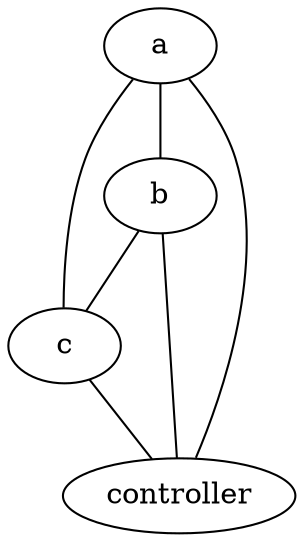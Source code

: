 graph test {
    // global settings for measurements
    counterexportfile="counters"
    flowexport=text
    flowsampling=1.0
    pktsampling=1.0
    exportcycle=60
    counterexport=True
    counterexportinterval=1
    longflowtmo=60
    flowinactivetmo=60

    a [ 
        type="OpenflowSwitch"
        controller="controller"
        autoack="False"
        ipdests="10.1.0.0/16"
        traffic="m1"
	// tracePkt="True"
        // udp vbr flows 
        m1="modulator start=5 generator=s1 profile=((3600,),(5,))"
        s1="simple ipsrc=10.1.1.0/24 ipdst=10.3.1.0/24 flowlets=1 dport=randomunifint(1024,65535) sport=randomunifint(1024,65535) ipproto=udp pkts=normal(600,10) bytes=normal(625000,100) continuous=True fps=1"
    ];

    b [ 
        type="OpenflowSwitch"
        controller="controller"
        autoack="False"
        ipdests="10.2.0.0/16" 
	// tracePkt="True"
    ];

    c [ 
        type="OpenflowSwitch"
        controller="controller"
        autoack="False"
        ipdests="10.3.0.0/16 10.4.0.0/16 10.0.0.0/8" 
	// tracePkt="True"
    ];

    controller [
        type="OpenflowController"
	// components="pox.forwarding.micro1_before"
	components="pox.forwarding.micro1_after"
    ];

    // data path links 
    a -- b [weight=10, capacity=100000000, delay=0.04];
    b -- c [weight=10, capacity=100000000, delay=0.04];
    a -- c [weight=10, capacity=100000000, delay=0.04];

    // control links between ofcontroller and each ofswitch
    a -- controller [ capacity=1000000000, delay=1.00 ]
    b -- controller [ capacity=1000000000, delay=10.0 ]
    c -- controller [ capacity=1000000000, delay=1.00 ]
}
